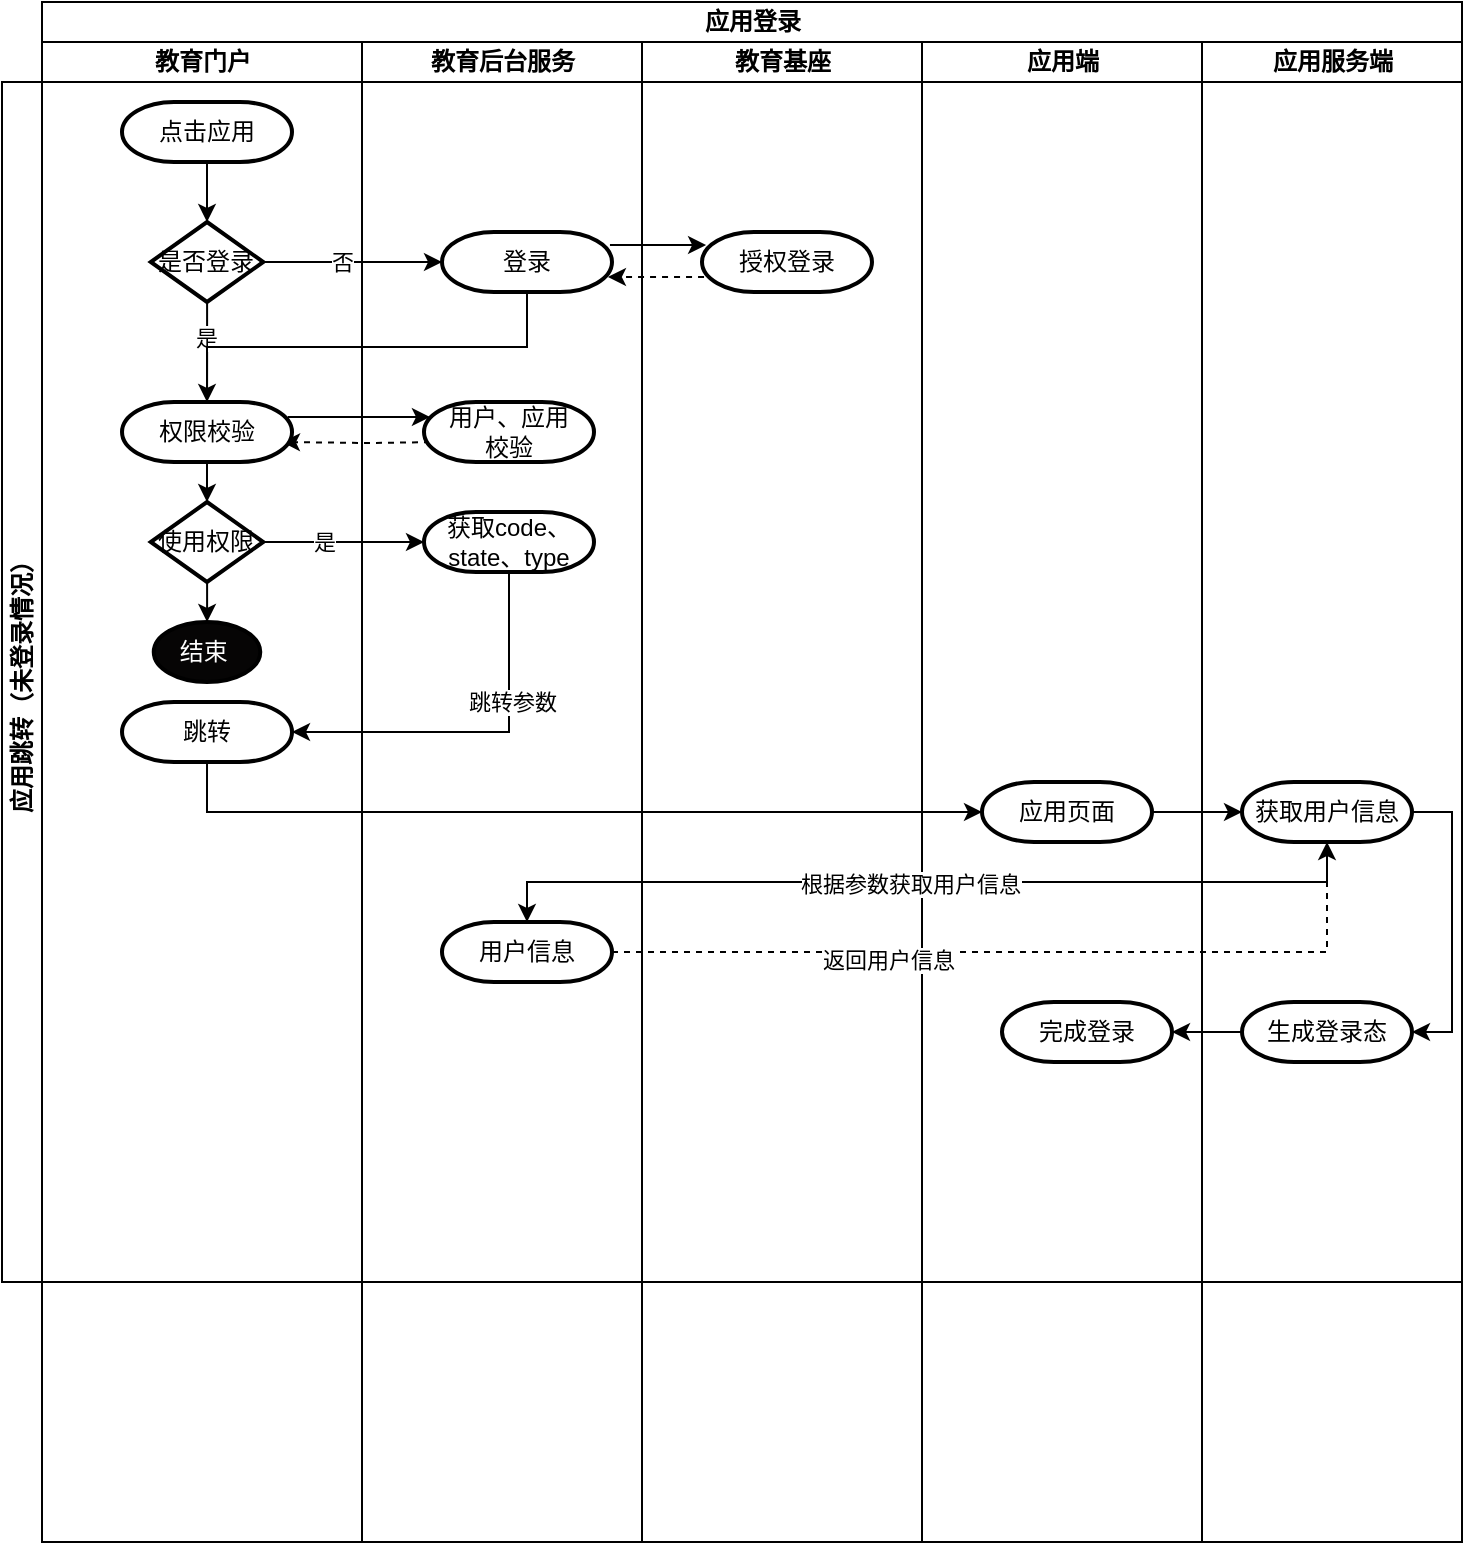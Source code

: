 <mxfile version="21.0.2" type="github">
  <diagram name="第 1 页" id="CI4Mjs-WJid53hrp3bhM">
    <mxGraphModel dx="954" dy="562" grid="1" gridSize="10" guides="1" tooltips="1" connect="1" arrows="1" fold="1" page="1" pageScale="1" pageWidth="827" pageHeight="1169" math="0" shadow="0">
      <root>
        <mxCell id="0" />
        <mxCell id="1" parent="0" />
        <mxCell id="f5k03i_FpbvPbe0gcE8S-1" value="应用登录" style="swimlane;childLayout=stackLayout;resizeParent=1;resizeParentMax=0;startSize=20;html=1;" vertex="1" parent="1">
          <mxGeometry x="180" y="110" width="710" height="770" as="geometry" />
        </mxCell>
        <mxCell id="f5k03i_FpbvPbe0gcE8S-2" value="教育门户" style="swimlane;startSize=20;html=1;" vertex="1" parent="f5k03i_FpbvPbe0gcE8S-1">
          <mxGeometry y="20" width="160" height="750" as="geometry" />
        </mxCell>
        <mxCell id="f5k03i_FpbvPbe0gcE8S-3" value="教育后台服务" style="swimlane;startSize=20;html=1;" vertex="1" parent="f5k03i_FpbvPbe0gcE8S-1">
          <mxGeometry x="160" y="20" width="140" height="750" as="geometry" />
        </mxCell>
        <mxCell id="f5k03i_FpbvPbe0gcE8S-4" value="教育基座" style="swimlane;startSize=20;html=1;" vertex="1" parent="f5k03i_FpbvPbe0gcE8S-1">
          <mxGeometry x="300" y="20" width="140" height="750" as="geometry" />
        </mxCell>
        <mxCell id="f5k03i_FpbvPbe0gcE8S-6" value="应用端" style="swimlane;startSize=20;html=1;" vertex="1" parent="f5k03i_FpbvPbe0gcE8S-1">
          <mxGeometry x="440" y="20" width="140" height="750" as="geometry" />
        </mxCell>
        <mxCell id="f5k03i_FpbvPbe0gcE8S-7" value="应用服务端" style="swimlane;startSize=20;html=1;" vertex="1" parent="f5k03i_FpbvPbe0gcE8S-1">
          <mxGeometry x="580" y="20" width="130" height="750" as="geometry" />
        </mxCell>
        <mxCell id="f5k03i_FpbvPbe0gcE8S-13" value="应用跳转（未登录情况）" style="swimlane;startSize=20;horizontal=0;html=1;movable=1;resizable=1;rotatable=1;deletable=1;editable=1;locked=0;connectable=1;" vertex="1" parent="1">
          <mxGeometry x="160" y="150" width="730" height="600" as="geometry" />
        </mxCell>
        <mxCell id="f5k03i_FpbvPbe0gcE8S-60" style="edgeStyle=orthogonalEdgeStyle;rounded=0;orthogonalLoop=1;jettySize=auto;html=1;entryX=0.5;entryY=0;entryDx=0;entryDy=0;entryPerimeter=0;" edge="1" parent="f5k03i_FpbvPbe0gcE8S-13" source="f5k03i_FpbvPbe0gcE8S-15" target="f5k03i_FpbvPbe0gcE8S-59">
          <mxGeometry relative="1" as="geometry" />
        </mxCell>
        <mxCell id="f5k03i_FpbvPbe0gcE8S-15" value="点击应用" style="strokeWidth=2;html=1;shape=mxgraph.flowchart.terminator;whiteSpace=wrap;" vertex="1" parent="f5k03i_FpbvPbe0gcE8S-13">
          <mxGeometry x="60" y="10" width="85" height="30" as="geometry" />
        </mxCell>
        <mxCell id="f5k03i_FpbvPbe0gcE8S-58" value="&lt;font color=&quot;#ffffff&quot;&gt;结束&lt;/font&gt;&amp;nbsp;" style="strokeWidth=2;html=1;shape=mxgraph.flowchart.start_1;whiteSpace=wrap;fillColor=#060505;" vertex="1" parent="f5k03i_FpbvPbe0gcE8S-13">
          <mxGeometry x="75.88" y="270" width="53.25" height="30" as="geometry" />
        </mxCell>
        <mxCell id="f5k03i_FpbvPbe0gcE8S-62" style="edgeStyle=orthogonalEdgeStyle;rounded=0;orthogonalLoop=1;jettySize=auto;html=1;" edge="1" parent="f5k03i_FpbvPbe0gcE8S-13" source="f5k03i_FpbvPbe0gcE8S-59" target="f5k03i_FpbvPbe0gcE8S-61">
          <mxGeometry relative="1" as="geometry" />
        </mxCell>
        <mxCell id="f5k03i_FpbvPbe0gcE8S-63" value="否" style="edgeLabel;html=1;align=center;verticalAlign=middle;resizable=0;points=[];" vertex="1" connectable="0" parent="f5k03i_FpbvPbe0gcE8S-62">
          <mxGeometry x="-0.394" y="-2" relative="1" as="geometry">
            <mxPoint x="12" y="-2" as="offset" />
          </mxGeometry>
        </mxCell>
        <mxCell id="f5k03i_FpbvPbe0gcE8S-65" style="edgeStyle=orthogonalEdgeStyle;rounded=0;orthogonalLoop=1;jettySize=auto;html=1;entryX=0.5;entryY=0;entryDx=0;entryDy=0;entryPerimeter=0;" edge="1" parent="f5k03i_FpbvPbe0gcE8S-13" source="f5k03i_FpbvPbe0gcE8S-59">
          <mxGeometry relative="1" as="geometry">
            <mxPoint x="102.505" y="170" as="targetPoint" />
          </mxGeometry>
        </mxCell>
        <mxCell id="f5k03i_FpbvPbe0gcE8S-67" value="是" style="edgeLabel;html=1;align=center;verticalAlign=middle;resizable=0;points=[];" vertex="1" connectable="0" parent="f5k03i_FpbvPbe0gcE8S-65">
          <mxGeometry x="-0.426" y="-1" relative="1" as="geometry">
            <mxPoint as="offset" />
          </mxGeometry>
        </mxCell>
        <mxCell id="f5k03i_FpbvPbe0gcE8S-59" value="是否登录" style="strokeWidth=2;html=1;shape=mxgraph.flowchart.decision;whiteSpace=wrap;" vertex="1" parent="f5k03i_FpbvPbe0gcE8S-13">
          <mxGeometry x="74.38" y="70" width="56.25" height="40" as="geometry" />
        </mxCell>
        <mxCell id="f5k03i_FpbvPbe0gcE8S-66" style="edgeStyle=orthogonalEdgeStyle;rounded=0;orthogonalLoop=1;jettySize=auto;html=1;entryX=0.5;entryY=0;entryDx=0;entryDy=0;entryPerimeter=0;exitX=0.5;exitY=1;exitDx=0;exitDy=0;exitPerimeter=0;" edge="1" parent="f5k03i_FpbvPbe0gcE8S-13" source="f5k03i_FpbvPbe0gcE8S-61" target="f5k03i_FpbvPbe0gcE8S-93">
          <mxGeometry relative="1" as="geometry">
            <mxPoint x="102.505" y="170" as="targetPoint" />
          </mxGeometry>
        </mxCell>
        <mxCell id="f5k03i_FpbvPbe0gcE8S-90" style="edgeStyle=orthogonalEdgeStyle;rounded=0;orthogonalLoop=1;jettySize=auto;html=1;exitX=0.988;exitY=0.217;exitDx=0;exitDy=0;exitPerimeter=0;entryX=0.024;entryY=0.217;entryDx=0;entryDy=0;entryPerimeter=0;" edge="1" parent="f5k03i_FpbvPbe0gcE8S-13" source="f5k03i_FpbvPbe0gcE8S-61" target="f5k03i_FpbvPbe0gcE8S-89">
          <mxGeometry relative="1" as="geometry" />
        </mxCell>
        <mxCell id="f5k03i_FpbvPbe0gcE8S-61" value="登录" style="strokeWidth=2;html=1;shape=mxgraph.flowchart.terminator;whiteSpace=wrap;" vertex="1" parent="f5k03i_FpbvPbe0gcE8S-13">
          <mxGeometry x="220" y="75" width="85" height="30" as="geometry" />
        </mxCell>
        <mxCell id="f5k03i_FpbvPbe0gcE8S-79" style="edgeStyle=orthogonalEdgeStyle;rounded=0;orthogonalLoop=1;jettySize=auto;html=1;entryX=0;entryY=0.5;entryDx=0;entryDy=0;entryPerimeter=0;exitX=0.5;exitY=1;exitDx=0;exitDy=0;exitPerimeter=0;" edge="1" parent="f5k03i_FpbvPbe0gcE8S-13" source="f5k03i_FpbvPbe0gcE8S-69" target="f5k03i_FpbvPbe0gcE8S-78">
          <mxGeometry relative="1" as="geometry" />
        </mxCell>
        <mxCell id="f5k03i_FpbvPbe0gcE8S-69" value="跳转" style="strokeWidth=2;html=1;shape=mxgraph.flowchart.terminator;whiteSpace=wrap;" vertex="1" parent="f5k03i_FpbvPbe0gcE8S-13">
          <mxGeometry x="60.01" y="310" width="85" height="30" as="geometry" />
        </mxCell>
        <mxCell id="f5k03i_FpbvPbe0gcE8S-73" style="edgeStyle=orthogonalEdgeStyle;rounded=0;orthogonalLoop=1;jettySize=auto;html=1;entryX=1;entryY=0.5;entryDx=0;entryDy=0;entryPerimeter=0;exitX=0.5;exitY=1;exitDx=0;exitDy=0;exitPerimeter=0;" edge="1" parent="f5k03i_FpbvPbe0gcE8S-13" source="f5k03i_FpbvPbe0gcE8S-72" target="f5k03i_FpbvPbe0gcE8S-69">
          <mxGeometry relative="1" as="geometry" />
        </mxCell>
        <mxCell id="f5k03i_FpbvPbe0gcE8S-77" value="跳转参数" style="edgeLabel;html=1;align=center;verticalAlign=middle;resizable=0;points=[];" vertex="1" connectable="0" parent="f5k03i_FpbvPbe0gcE8S-73">
          <mxGeometry x="-0.144" y="4" relative="1" as="geometry">
            <mxPoint x="2" y="-19" as="offset" />
          </mxGeometry>
        </mxCell>
        <mxCell id="f5k03i_FpbvPbe0gcE8S-72" value="获取code、state、type" style="strokeWidth=2;html=1;shape=mxgraph.flowchart.terminator;whiteSpace=wrap;" vertex="1" parent="f5k03i_FpbvPbe0gcE8S-13">
          <mxGeometry x="211" y="215" width="85" height="30" as="geometry" />
        </mxCell>
        <mxCell id="f5k03i_FpbvPbe0gcE8S-81" style="edgeStyle=orthogonalEdgeStyle;rounded=0;orthogonalLoop=1;jettySize=auto;html=1;entryX=0.5;entryY=0;entryDx=0;entryDy=0;entryPerimeter=0;exitX=0.5;exitY=1;exitDx=0;exitDy=0;exitPerimeter=0;" edge="1" parent="f5k03i_FpbvPbe0gcE8S-13" source="f5k03i_FpbvPbe0gcE8S-83" target="f5k03i_FpbvPbe0gcE8S-80">
          <mxGeometry relative="1" as="geometry" />
        </mxCell>
        <mxCell id="f5k03i_FpbvPbe0gcE8S-82" value="根据参数获取用户信息" style="edgeLabel;html=1;align=center;verticalAlign=middle;resizable=0;points=[];" vertex="1" connectable="0" parent="f5k03i_FpbvPbe0gcE8S-81">
          <mxGeometry x="0.046" y="1" relative="1" as="geometry">
            <mxPoint x="1" as="offset" />
          </mxGeometry>
        </mxCell>
        <mxCell id="f5k03i_FpbvPbe0gcE8S-84" style="edgeStyle=orthogonalEdgeStyle;rounded=0;orthogonalLoop=1;jettySize=auto;html=1;" edge="1" parent="f5k03i_FpbvPbe0gcE8S-13" source="f5k03i_FpbvPbe0gcE8S-78" target="f5k03i_FpbvPbe0gcE8S-83">
          <mxGeometry relative="1" as="geometry" />
        </mxCell>
        <mxCell id="f5k03i_FpbvPbe0gcE8S-78" value="应用页面" style="strokeWidth=2;html=1;shape=mxgraph.flowchart.terminator;whiteSpace=wrap;" vertex="1" parent="f5k03i_FpbvPbe0gcE8S-13">
          <mxGeometry x="490" y="350" width="85" height="30" as="geometry" />
        </mxCell>
        <mxCell id="f5k03i_FpbvPbe0gcE8S-102" style="edgeStyle=orthogonalEdgeStyle;rounded=0;orthogonalLoop=1;jettySize=auto;html=1;entryX=0.5;entryY=1;entryDx=0;entryDy=0;entryPerimeter=0;dashed=1;" edge="1" parent="f5k03i_FpbvPbe0gcE8S-13" source="f5k03i_FpbvPbe0gcE8S-80" target="f5k03i_FpbvPbe0gcE8S-83">
          <mxGeometry relative="1" as="geometry" />
        </mxCell>
        <mxCell id="f5k03i_FpbvPbe0gcE8S-103" value="返回用户信息" style="edgeLabel;html=1;align=center;verticalAlign=middle;resizable=0;points=[];" vertex="1" connectable="0" parent="f5k03i_FpbvPbe0gcE8S-102">
          <mxGeometry x="-0.331" y="-3" relative="1" as="geometry">
            <mxPoint y="1" as="offset" />
          </mxGeometry>
        </mxCell>
        <mxCell id="f5k03i_FpbvPbe0gcE8S-80" value="用户信息" style="strokeWidth=2;html=1;shape=mxgraph.flowchart.terminator;whiteSpace=wrap;" vertex="1" parent="f5k03i_FpbvPbe0gcE8S-13">
          <mxGeometry x="220" y="420" width="85" height="30" as="geometry" />
        </mxCell>
        <mxCell id="f5k03i_FpbvPbe0gcE8S-104" style="edgeStyle=orthogonalEdgeStyle;rounded=0;orthogonalLoop=1;jettySize=auto;html=1;entryX=1;entryY=0.5;entryDx=0;entryDy=0;entryPerimeter=0;exitX=1;exitY=0.5;exitDx=0;exitDy=0;exitPerimeter=0;" edge="1" parent="f5k03i_FpbvPbe0gcE8S-13" source="f5k03i_FpbvPbe0gcE8S-83" target="f5k03i_FpbvPbe0gcE8S-85">
          <mxGeometry relative="1" as="geometry" />
        </mxCell>
        <mxCell id="f5k03i_FpbvPbe0gcE8S-83" value="获取用户信息" style="strokeWidth=2;html=1;shape=mxgraph.flowchart.terminator;whiteSpace=wrap;" vertex="1" parent="f5k03i_FpbvPbe0gcE8S-13">
          <mxGeometry x="620" y="350" width="85" height="30" as="geometry" />
        </mxCell>
        <mxCell id="f5k03i_FpbvPbe0gcE8S-88" style="edgeStyle=orthogonalEdgeStyle;rounded=0;orthogonalLoop=1;jettySize=auto;html=1;entryX=1;entryY=0.5;entryDx=0;entryDy=0;entryPerimeter=0;exitX=0;exitY=0.5;exitDx=0;exitDy=0;exitPerimeter=0;" edge="1" parent="f5k03i_FpbvPbe0gcE8S-13" source="f5k03i_FpbvPbe0gcE8S-85" target="f5k03i_FpbvPbe0gcE8S-87">
          <mxGeometry relative="1" as="geometry" />
        </mxCell>
        <mxCell id="f5k03i_FpbvPbe0gcE8S-85" value="生成登录态" style="strokeWidth=2;html=1;shape=mxgraph.flowchart.terminator;whiteSpace=wrap;" vertex="1" parent="f5k03i_FpbvPbe0gcE8S-13">
          <mxGeometry x="620" y="460" width="85" height="30" as="geometry" />
        </mxCell>
        <mxCell id="f5k03i_FpbvPbe0gcE8S-87" value="完成登录" style="strokeWidth=2;html=1;shape=mxgraph.flowchart.terminator;whiteSpace=wrap;" vertex="1" parent="f5k03i_FpbvPbe0gcE8S-13">
          <mxGeometry x="500" y="460" width="85" height="30" as="geometry" />
        </mxCell>
        <mxCell id="f5k03i_FpbvPbe0gcE8S-91" style="edgeStyle=orthogonalEdgeStyle;rounded=0;orthogonalLoop=1;jettySize=auto;html=1;entryX=0.976;entryY=0.75;entryDx=0;entryDy=0;entryPerimeter=0;exitX=0.012;exitY=0.75;exitDx=0;exitDy=0;exitPerimeter=0;dashed=1;" edge="1" parent="f5k03i_FpbvPbe0gcE8S-13" source="f5k03i_FpbvPbe0gcE8S-89" target="f5k03i_FpbvPbe0gcE8S-61">
          <mxGeometry relative="1" as="geometry" />
        </mxCell>
        <mxCell id="f5k03i_FpbvPbe0gcE8S-89" value="授权登录" style="strokeWidth=2;html=1;shape=mxgraph.flowchart.terminator;whiteSpace=wrap;" vertex="1" parent="f5k03i_FpbvPbe0gcE8S-13">
          <mxGeometry x="350" y="75" width="85" height="30" as="geometry" />
        </mxCell>
        <mxCell id="f5k03i_FpbvPbe0gcE8S-96" style="edgeStyle=orthogonalEdgeStyle;rounded=0;orthogonalLoop=1;jettySize=auto;html=1;entryX=0.941;entryY=0.667;entryDx=0;entryDy=0;entryPerimeter=0;dashed=1;" edge="1" parent="f5k03i_FpbvPbe0gcE8S-13" target="f5k03i_FpbvPbe0gcE8S-93">
          <mxGeometry relative="1" as="geometry">
            <mxPoint x="220" y="180" as="sourcePoint" />
            <mxPoint x="150" y="190" as="targetPoint" />
          </mxGeometry>
        </mxCell>
        <mxCell id="f5k03i_FpbvPbe0gcE8S-92" value="用户、应用&lt;br&gt;校验" style="strokeWidth=2;html=1;shape=mxgraph.flowchart.terminator;whiteSpace=wrap;" vertex="1" parent="f5k03i_FpbvPbe0gcE8S-13">
          <mxGeometry x="211" y="160" width="85" height="30" as="geometry" />
        </mxCell>
        <mxCell id="f5k03i_FpbvPbe0gcE8S-94" style="edgeStyle=orthogonalEdgeStyle;rounded=0;orthogonalLoop=1;jettySize=auto;html=1;exitX=0.976;exitY=0.25;exitDx=0;exitDy=0;exitPerimeter=0;entryX=0.035;entryY=0.25;entryDx=0;entryDy=0;entryPerimeter=0;" edge="1" parent="f5k03i_FpbvPbe0gcE8S-13" source="f5k03i_FpbvPbe0gcE8S-93" target="f5k03i_FpbvPbe0gcE8S-92">
          <mxGeometry relative="1" as="geometry">
            <mxPoint x="210" y="179" as="targetPoint" />
          </mxGeometry>
        </mxCell>
        <mxCell id="f5k03i_FpbvPbe0gcE8S-98" style="edgeStyle=orthogonalEdgeStyle;rounded=0;orthogonalLoop=1;jettySize=auto;html=1;entryX=0.5;entryY=0;entryDx=0;entryDy=0;entryPerimeter=0;" edge="1" parent="f5k03i_FpbvPbe0gcE8S-13" source="f5k03i_FpbvPbe0gcE8S-93" target="f5k03i_FpbvPbe0gcE8S-97">
          <mxGeometry relative="1" as="geometry" />
        </mxCell>
        <mxCell id="f5k03i_FpbvPbe0gcE8S-93" value="权限校验" style="strokeWidth=2;html=1;shape=mxgraph.flowchart.terminator;whiteSpace=wrap;" vertex="1" parent="f5k03i_FpbvPbe0gcE8S-13">
          <mxGeometry x="60.01" y="160" width="85" height="30" as="geometry" />
        </mxCell>
        <mxCell id="f5k03i_FpbvPbe0gcE8S-99" style="edgeStyle=orthogonalEdgeStyle;rounded=0;orthogonalLoop=1;jettySize=auto;html=1;entryX=0.5;entryY=0;entryDx=0;entryDy=0;entryPerimeter=0;" edge="1" parent="f5k03i_FpbvPbe0gcE8S-13" source="f5k03i_FpbvPbe0gcE8S-97" target="f5k03i_FpbvPbe0gcE8S-58">
          <mxGeometry relative="1" as="geometry" />
        </mxCell>
        <mxCell id="f5k03i_FpbvPbe0gcE8S-100" style="edgeStyle=orthogonalEdgeStyle;rounded=0;orthogonalLoop=1;jettySize=auto;html=1;" edge="1" parent="f5k03i_FpbvPbe0gcE8S-13" source="f5k03i_FpbvPbe0gcE8S-97" target="f5k03i_FpbvPbe0gcE8S-72">
          <mxGeometry relative="1" as="geometry" />
        </mxCell>
        <mxCell id="f5k03i_FpbvPbe0gcE8S-101" value="是" style="edgeLabel;html=1;align=center;verticalAlign=middle;resizable=0;points=[];" vertex="1" connectable="0" parent="f5k03i_FpbvPbe0gcE8S-100">
          <mxGeometry x="-0.244" y="-2" relative="1" as="geometry">
            <mxPoint y="-2" as="offset" />
          </mxGeometry>
        </mxCell>
        <mxCell id="f5k03i_FpbvPbe0gcE8S-97" value="使用权限" style="strokeWidth=2;html=1;shape=mxgraph.flowchart.decision;whiteSpace=wrap;" vertex="1" parent="f5k03i_FpbvPbe0gcE8S-13">
          <mxGeometry x="74.37" y="210" width="56.25" height="40" as="geometry" />
        </mxCell>
      </root>
    </mxGraphModel>
  </diagram>
</mxfile>
